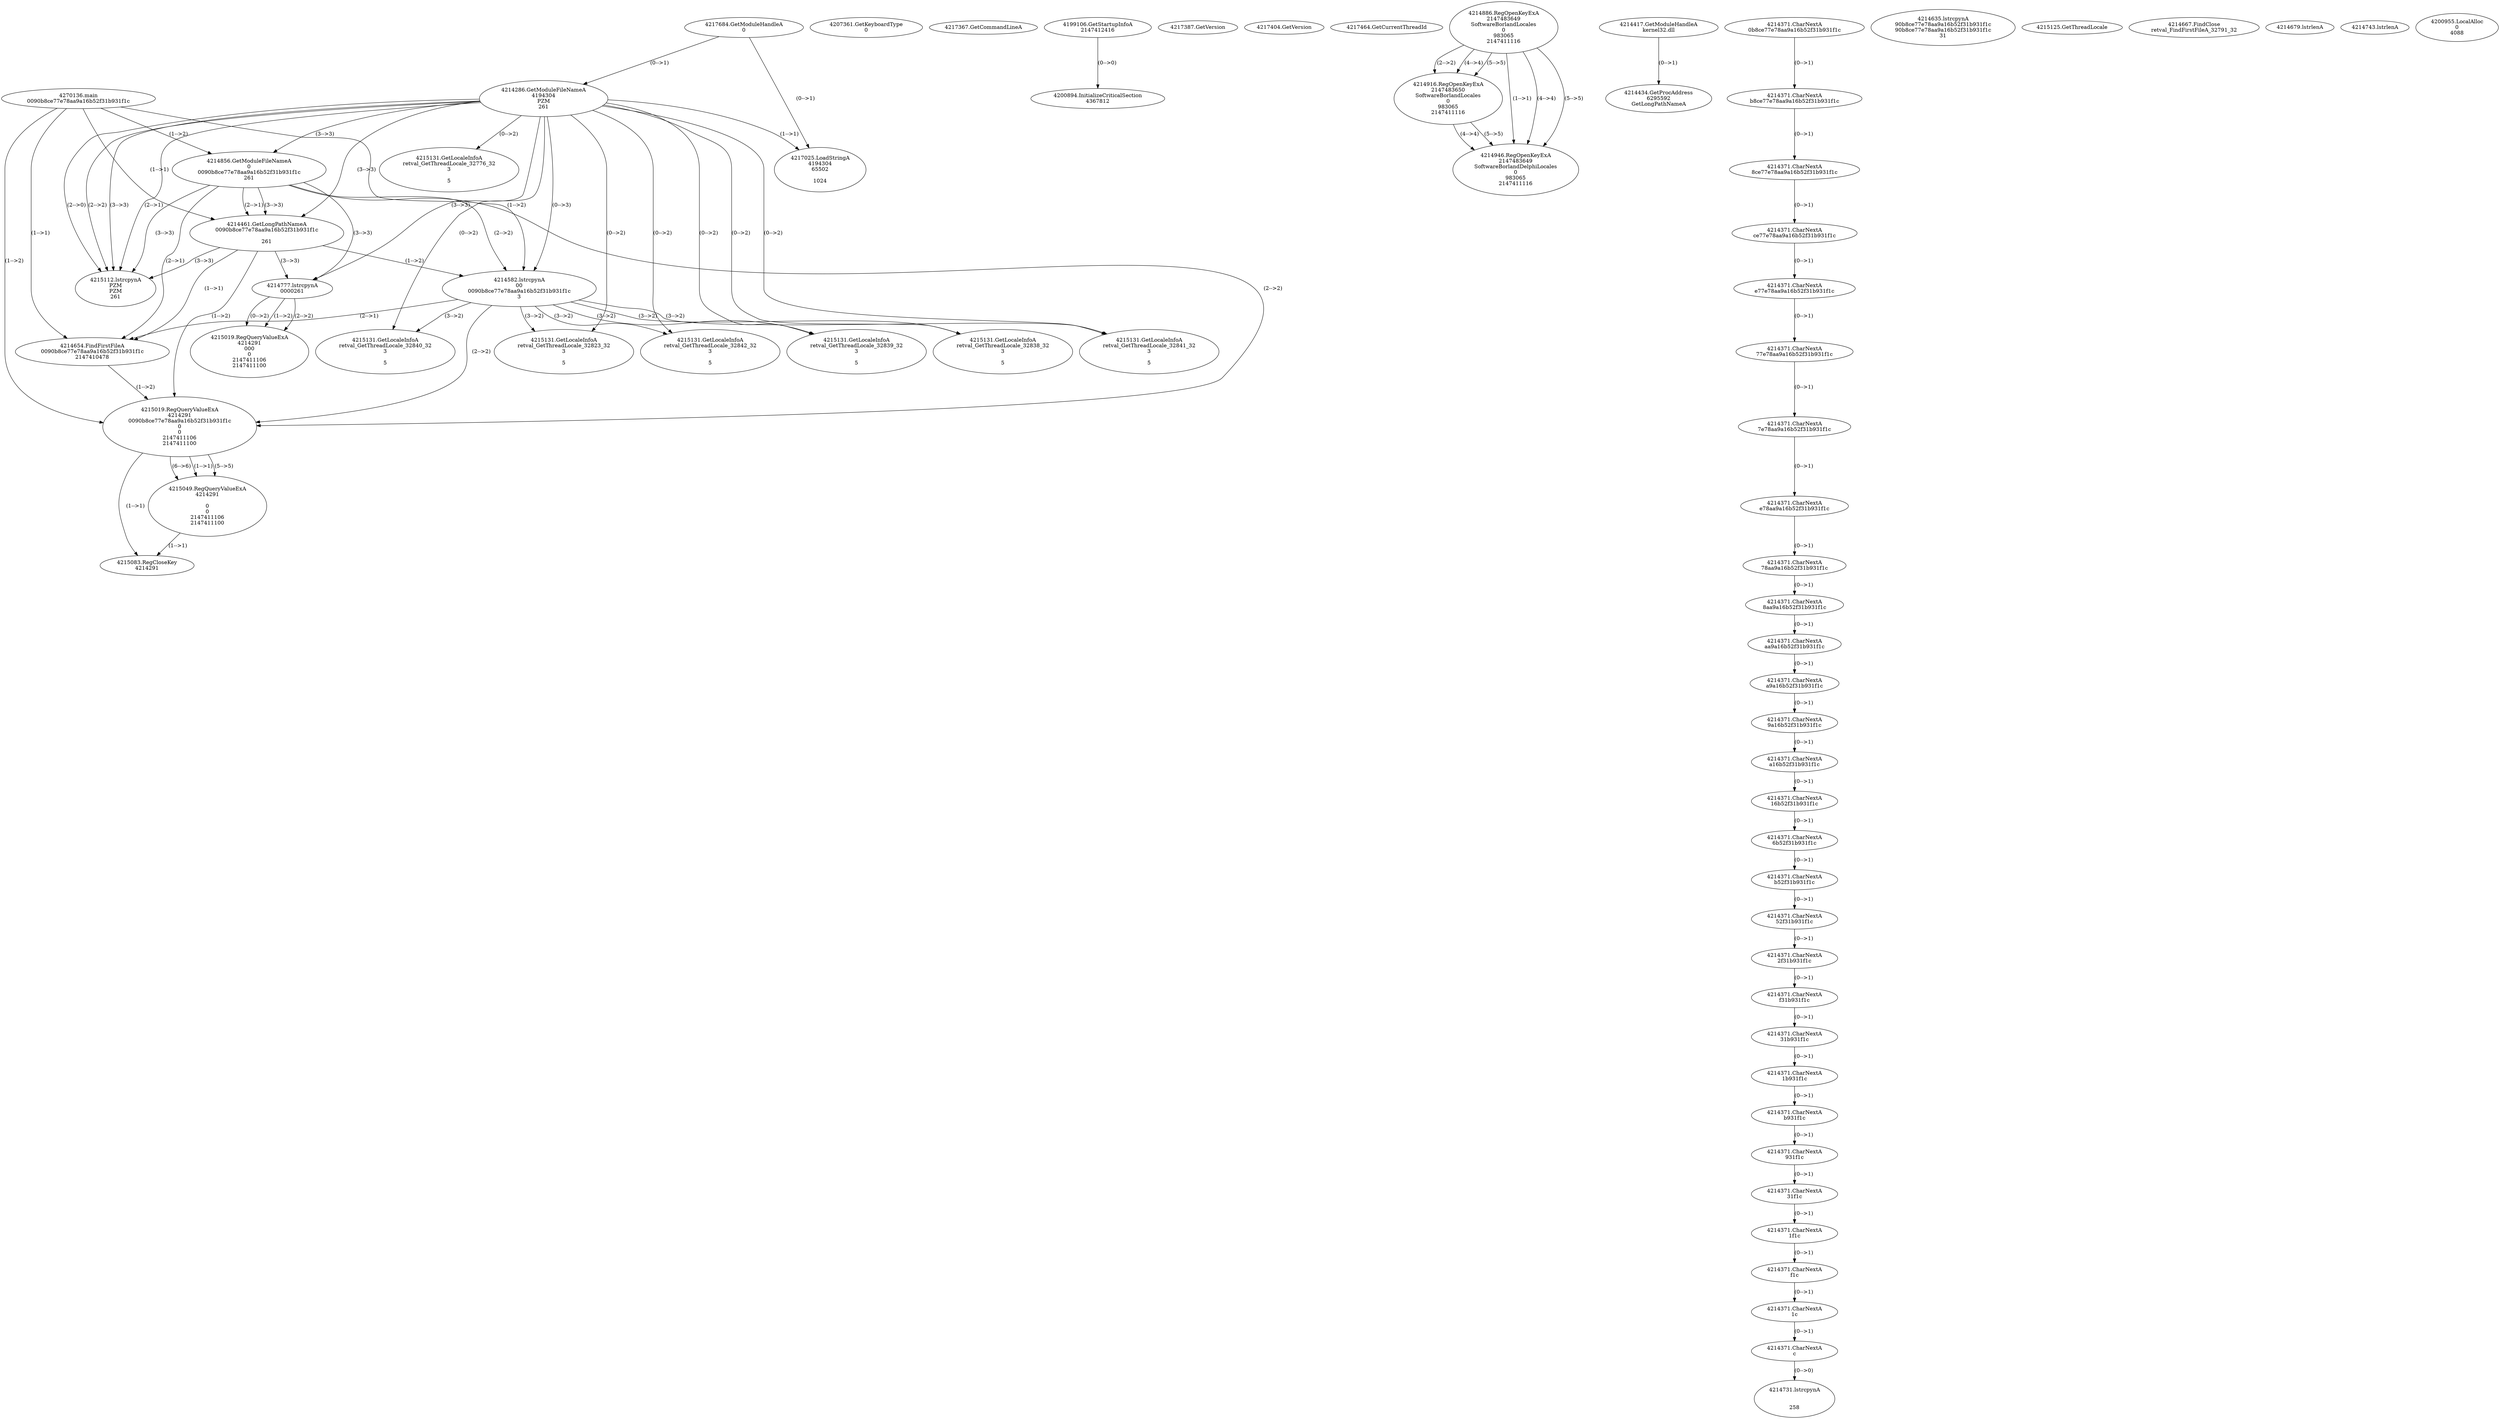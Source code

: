 // Global SCDG with merge call
digraph {
	0 [label="4270136.main
0090b8ce77e78aa9a16b52f31b931f1c"]
	1 [label="4217684.GetModuleHandleA
0"]
	2 [label="4207361.GetKeyboardType
0"]
	3 [label="4217367.GetCommandLineA
"]
	4 [label="4199106.GetStartupInfoA
2147412416"]
	5 [label="4217387.GetVersion
"]
	6 [label="4217404.GetVersion
"]
	7 [label="4217464.GetCurrentThreadId
"]
	8 [label="4214286.GetModuleFileNameA
4194304
PZM
261"]
	1 -> 8 [label="(0-->1)"]
	9 [label="4214856.GetModuleFileNameA
0
0090b8ce77e78aa9a16b52f31b931f1c
261"]
	0 -> 9 [label="(1-->2)"]
	8 -> 9 [label="(3-->3)"]
	10 [label="4214886.RegOpenKeyExA
2147483649
Software\Borland\Locales
0
983065
2147411116"]
	11 [label="4214916.RegOpenKeyExA
2147483650
Software\Borland\Locales
0
983065
2147411116"]
	10 -> 11 [label="(2-->2)"]
	10 -> 11 [label="(4-->4)"]
	10 -> 11 [label="(5-->5)"]
	12 [label="4214946.RegOpenKeyExA
2147483649
Software\Borland\Delphi\Locales
0
983065
2147411116"]
	10 -> 12 [label="(1-->1)"]
	10 -> 12 [label="(4-->4)"]
	11 -> 12 [label="(4-->4)"]
	10 -> 12 [label="(5-->5)"]
	11 -> 12 [label="(5-->5)"]
	13 [label="4214417.GetModuleHandleA
kernel32.dll"]
	14 [label="4214434.GetProcAddress
6295592
GetLongPathNameA"]
	13 -> 14 [label="(0-->1)"]
	15 [label="4214461.GetLongPathNameA
0090b8ce77e78aa9a16b52f31b931f1c

261"]
	0 -> 15 [label="(1-->1)"]
	9 -> 15 [label="(2-->1)"]
	8 -> 15 [label="(3-->3)"]
	9 -> 15 [label="(3-->3)"]
	16 [label="4214582.lstrcpynA
00
0090b8ce77e78aa9a16b52f31b931f1c
3"]
	0 -> 16 [label="(1-->2)"]
	9 -> 16 [label="(2-->2)"]
	15 -> 16 [label="(1-->2)"]
	8 -> 16 [label="(0-->3)"]
	17 [label="4214371.CharNextA
0b8ce77e78aa9a16b52f31b931f1c"]
	18 [label="4214371.CharNextA
b8ce77e78aa9a16b52f31b931f1c"]
	17 -> 18 [label="(0-->1)"]
	19 [label="4214371.CharNextA
8ce77e78aa9a16b52f31b931f1c"]
	18 -> 19 [label="(0-->1)"]
	20 [label="4214371.CharNextA
ce77e78aa9a16b52f31b931f1c"]
	19 -> 20 [label="(0-->1)"]
	21 [label="4214371.CharNextA
e77e78aa9a16b52f31b931f1c"]
	20 -> 21 [label="(0-->1)"]
	22 [label="4214371.CharNextA
77e78aa9a16b52f31b931f1c"]
	21 -> 22 [label="(0-->1)"]
	23 [label="4214371.CharNextA
7e78aa9a16b52f31b931f1c"]
	22 -> 23 [label="(0-->1)"]
	24 [label="4214371.CharNextA
e78aa9a16b52f31b931f1c"]
	23 -> 24 [label="(0-->1)"]
	25 [label="4214371.CharNextA
78aa9a16b52f31b931f1c"]
	24 -> 25 [label="(0-->1)"]
	26 [label="4214371.CharNextA
8aa9a16b52f31b931f1c"]
	25 -> 26 [label="(0-->1)"]
	27 [label="4214371.CharNextA
aa9a16b52f31b931f1c"]
	26 -> 27 [label="(0-->1)"]
	28 [label="4214371.CharNextA
a9a16b52f31b931f1c"]
	27 -> 28 [label="(0-->1)"]
	29 [label="4214371.CharNextA
9a16b52f31b931f1c"]
	28 -> 29 [label="(0-->1)"]
	30 [label="4214371.CharNextA
a16b52f31b931f1c"]
	29 -> 30 [label="(0-->1)"]
	31 [label="4214371.CharNextA
16b52f31b931f1c"]
	30 -> 31 [label="(0-->1)"]
	32 [label="4214371.CharNextA
6b52f31b931f1c"]
	31 -> 32 [label="(0-->1)"]
	33 [label="4214371.CharNextA
b52f31b931f1c"]
	32 -> 33 [label="(0-->1)"]
	34 [label="4214371.CharNextA
52f31b931f1c"]
	33 -> 34 [label="(0-->1)"]
	35 [label="4214371.CharNextA
2f31b931f1c"]
	34 -> 35 [label="(0-->1)"]
	36 [label="4214371.CharNextA
f31b931f1c"]
	35 -> 36 [label="(0-->1)"]
	37 [label="4214371.CharNextA
31b931f1c"]
	36 -> 37 [label="(0-->1)"]
	38 [label="4214371.CharNextA
1b931f1c"]
	37 -> 38 [label="(0-->1)"]
	39 [label="4214371.CharNextA
b931f1c"]
	38 -> 39 [label="(0-->1)"]
	40 [label="4214371.CharNextA
931f1c"]
	39 -> 40 [label="(0-->1)"]
	41 [label="4214371.CharNextA
31f1c"]
	40 -> 41 [label="(0-->1)"]
	42 [label="4214371.CharNextA
1f1c"]
	41 -> 42 [label="(0-->1)"]
	43 [label="4214371.CharNextA
f1c"]
	42 -> 43 [label="(0-->1)"]
	44 [label="4214371.CharNextA
1c"]
	43 -> 44 [label="(0-->1)"]
	45 [label="4214371.CharNextA
c"]
	44 -> 45 [label="(0-->1)"]
	46 [label="4214635.lstrcpynA
90b8ce77e78aa9a16b52f31b931f1c
90b8ce77e78aa9a16b52f31b931f1c
31"]
	47 [label="4214654.FindFirstFileA
0090b8ce77e78aa9a16b52f31b931f1c
2147410478"]
	0 -> 47 [label="(1-->1)"]
	9 -> 47 [label="(2-->1)"]
	15 -> 47 [label="(1-->1)"]
	16 -> 47 [label="(2-->1)"]
	48 [label="4215019.RegQueryValueExA
4214291
0090b8ce77e78aa9a16b52f31b931f1c
0
0
2147411106
2147411100"]
	0 -> 48 [label="(1-->2)"]
	9 -> 48 [label="(2-->2)"]
	15 -> 48 [label="(1-->2)"]
	16 -> 48 [label="(2-->2)"]
	47 -> 48 [label="(1-->2)"]
	49 [label="4215049.RegQueryValueExA
4214291

0
0
2147411106
2147411100"]
	48 -> 49 [label="(1-->1)"]
	48 -> 49 [label="(5-->5)"]
	48 -> 49 [label="(6-->6)"]
	50 [label="4215083.RegCloseKey
4214291"]
	48 -> 50 [label="(1-->1)"]
	49 -> 50 [label="(1-->1)"]
	51 [label="4215112.lstrcpynA
PZM
PZM
261"]
	8 -> 51 [label="(2-->1)"]
	8 -> 51 [label="(2-->2)"]
	8 -> 51 [label="(3-->3)"]
	9 -> 51 [label="(3-->3)"]
	15 -> 51 [label="(3-->3)"]
	8 -> 51 [label="(2-->0)"]
	52 [label="4215125.GetThreadLocale
"]
	53 [label="4215131.GetLocaleInfoA
retval_GetThreadLocale_32840_32
3

5"]
	8 -> 53 [label="(0-->2)"]
	16 -> 53 [label="(3-->2)"]
	54 [label="4217025.LoadStringA
4194304
65502

1024"]
	1 -> 54 [label="(0-->1)"]
	8 -> 54 [label="(1-->1)"]
	55 [label="4215131.GetLocaleInfoA
retval_GetThreadLocale_32841_32
3

5"]
	8 -> 55 [label="(0-->2)"]
	16 -> 55 [label="(3-->2)"]
	56 [label="4214667.FindClose
retval_FindFirstFileA_32791_32"]
	57 [label="4214679.lstrlenA
"]
	58 [label="4214731.lstrcpynA


258"]
	45 -> 58 [label="(0-->0)"]
	59 [label="4214743.lstrlenA
"]
	60 [label="4214777.lstrcpynA
00\
00\
261"]
	8 -> 60 [label="(3-->3)"]
	9 -> 60 [label="(3-->3)"]
	15 -> 60 [label="(3-->3)"]
	61 [label="4215019.RegQueryValueExA
4214291
00\
0
0
2147411106
2147411100"]
	60 -> 61 [label="(1-->2)"]
	60 -> 61 [label="(2-->2)"]
	60 -> 61 [label="(0-->2)"]
	62 [label="4215131.GetLocaleInfoA
retval_GetThreadLocale_32842_32
3

5"]
	8 -> 62 [label="(0-->2)"]
	16 -> 62 [label="(3-->2)"]
	63 [label="4200894.InitializeCriticalSection
4367812"]
	4 -> 63 [label="(0-->0)"]
	64 [label="4200955.LocalAlloc
0
4088"]
	65 [label="4215131.GetLocaleInfoA
retval_GetThreadLocale_32776_32
3

5"]
	8 -> 65 [label="(0-->2)"]
	66 [label="4215131.GetLocaleInfoA
retval_GetThreadLocale_32823_32
3

5"]
	8 -> 66 [label="(0-->2)"]
	16 -> 66 [label="(3-->2)"]
	67 [label="4215131.GetLocaleInfoA
retval_GetThreadLocale_32838_32
3

5"]
	8 -> 67 [label="(0-->2)"]
	16 -> 67 [label="(3-->2)"]
	68 [label="4215131.GetLocaleInfoA
retval_GetThreadLocale_32839_32
3

5"]
	8 -> 68 [label="(0-->2)"]
	16 -> 68 [label="(3-->2)"]
}

